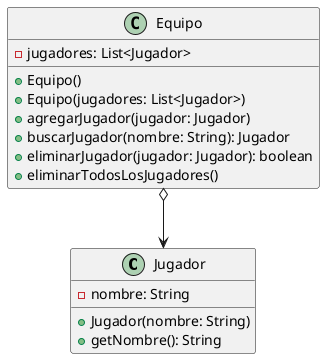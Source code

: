 @startuml
class Jugador {
    - nombre: String
    + Jugador(nombre: String)
    + getNombre(): String
}

class Equipo {
    - jugadores: List<Jugador>
    + Equipo()
    + Equipo(jugadores: List<Jugador>)
    + agregarJugador(jugador: Jugador)
    + buscarJugador(nombre: String): Jugador
    + eliminarJugador(jugador: Jugador): boolean
    + eliminarTodosLosJugadores()
}

Equipo o--> Jugador
@enduml